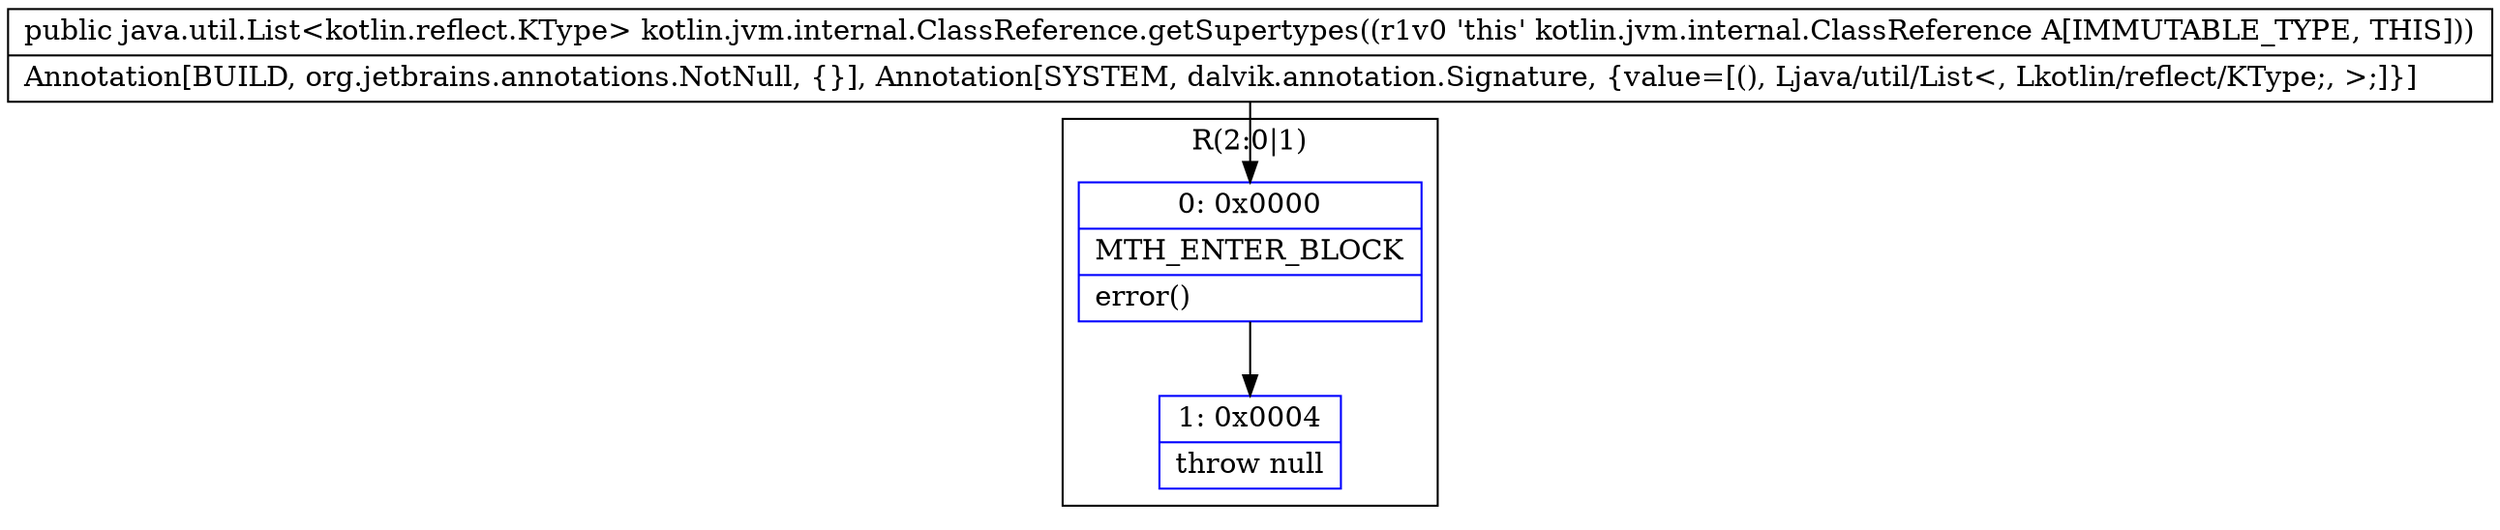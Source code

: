 digraph "CFG forkotlin.jvm.internal.ClassReference.getSupertypes()Ljava\/util\/List;" {
subgraph cluster_Region_968621496 {
label = "R(2:0|1)";
node [shape=record,color=blue];
Node_0 [shape=record,label="{0\:\ 0x0000|MTH_ENTER_BLOCK\l|error()\l}"];
Node_1 [shape=record,label="{1\:\ 0x0004|throw null\l}"];
}
MethodNode[shape=record,label="{public java.util.List\<kotlin.reflect.KType\> kotlin.jvm.internal.ClassReference.getSupertypes((r1v0 'this' kotlin.jvm.internal.ClassReference A[IMMUTABLE_TYPE, THIS]))  | Annotation[BUILD, org.jetbrains.annotations.NotNull, \{\}], Annotation[SYSTEM, dalvik.annotation.Signature, \{value=[(), Ljava\/util\/List\<, Lkotlin\/reflect\/KType;, \>;]\}]\l}"];
MethodNode -> Node_0;
Node_0 -> Node_1;
}

